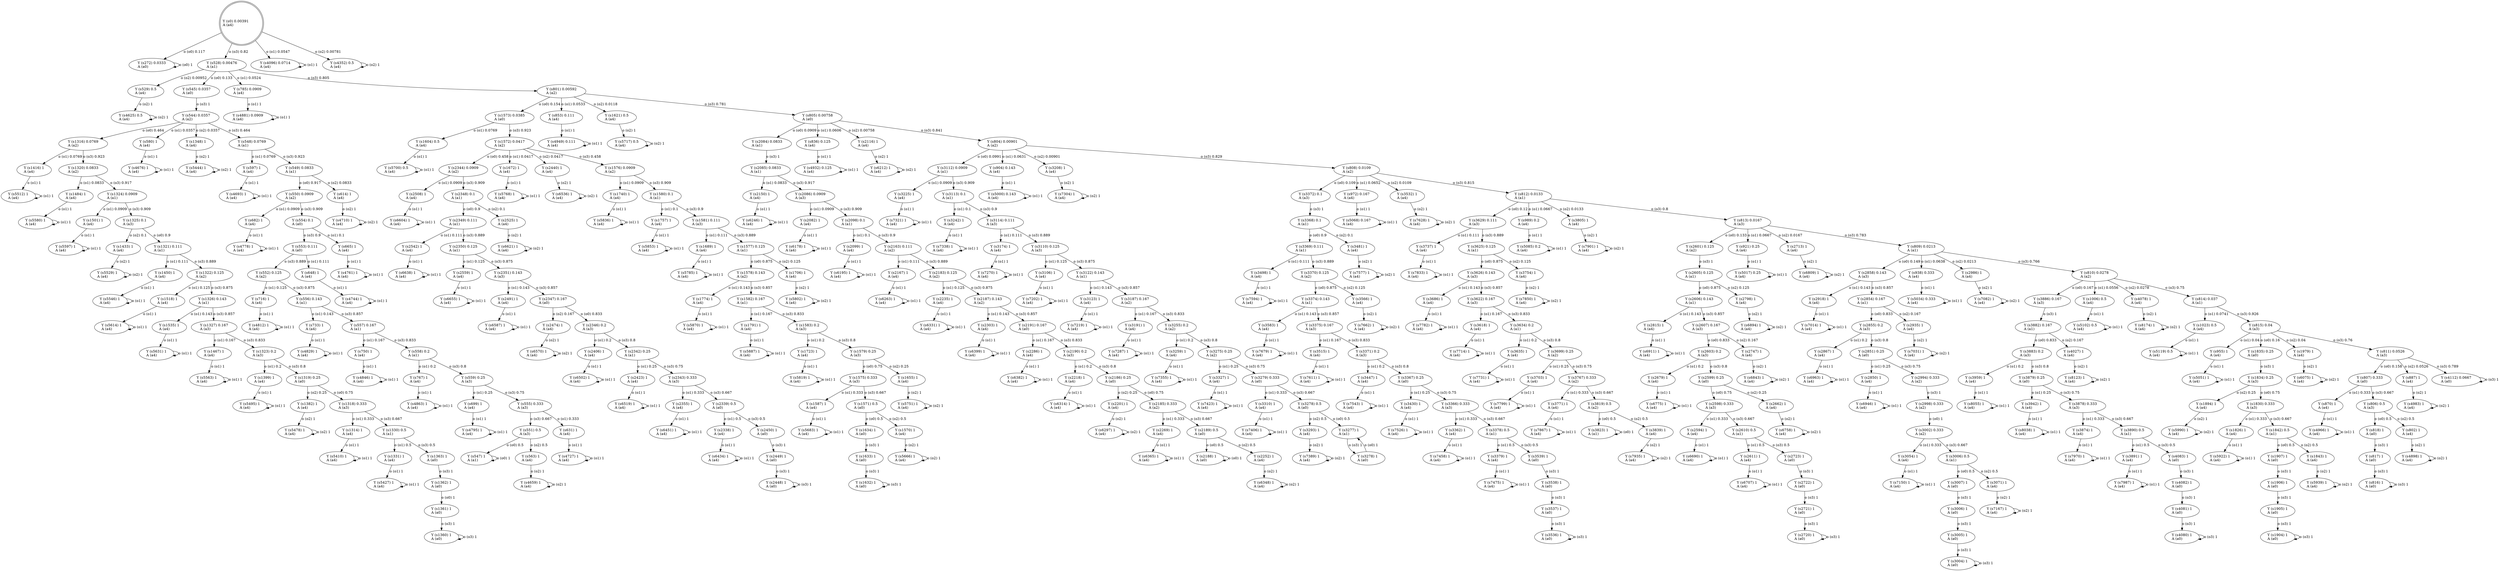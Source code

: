 digraph G
{
root [label="Y (s0) 0.00391\lA (a4)\l" shape=doublecircle labeljust="l"];
x0row174 [label="Y (s553) 0.111\lA (a0)\l"];
x0row175 [label="Y (s699) 1\lA (a4)\l"];
x0row177 [label="Y (s750) 1\lA (a4)\l"];
x0row184 [label="Y (s4761) 1\lA (a4)\l"];
x0row185 [label="Y (s552) 0.125\lA (a2)\l"];
x0row187 [label="Y (s733) 1\lA (a4)\l"];
x0row193 [label="Y (s4744) 1\lA (a4)\l"];
x0row195 [label="Y (s716) 1\lA (a4)\l"];
x0row196 [label="Y (s556) 0.143\lA (a1)\l"];
x0row200 [label="Y (s4812) 1\lA (a4)\l"];
x0row201 [label="Y (s557) 0.167\lA (a1)\l"];
x0row206 [label="Y (s4829) 1\lA (a4)\l"];
x0row208 [label="Y (s558) 0.2\lA (a1)\l"];
x0row213 [label="Y (s4846) 1\lA (a4)\l"];
x0row215 [label="Y (s767) 1\lA (a4)\l"];
x0row216 [label="Y (s559) 0.25\lA (a3)\l"];
x0row220 [label="Y (s4863) 1\lA (a4)\l"];
x0row222 [label="Y (s555) 0.333\lA (a3)\l"];
x0row226 [label="Y (s4795) 1\lA (a4)\l"];
x0row229 [label="Y (s551) 0.5\lA (a3)\l"];
x0row233 [label="Y (s4727) 1\lA (a4)\l"];
x0row236 [label="Y (s547) 1\lA (a1)\l"];
x0row237 [label="Y (s563) 1\lA (a4)\l"];
x0row241 [label="Y (s4659) 1\lA (a4)\l"];
x0row246 [label="Y (s4710) 1\lA (a4)\l"];
x0row252 [label="Y (s4881) 0.0909\lA (a4)\l"];
x0row256 [label="Y (s4625) 0.5\lA (a4)\l"];
x0row262 [label="Y (s1573) 0.0385\lA (a0)\l"];
x0row263 [label="Y (s853) 0.111\lA (a4)\l"];
x0row264 [label="Y (s1621) 0.5\lA (a4)\l"];
x0row265 [label="Y (s805) 0.00758\lA (a0)\l"];
x0row266 [label="Y (s1604) 0.5\lA (a4)\l"];
x0row267 [label="Y (s1572) 0.0417\lA (a2)\l"];
x0row277 [label="Y (s5700) 0.5\lA (a4)\l"];
x0row279 [label="Y (s2344) 0.0909\lA (a2)\l"];
x0row280 [label="Y (s1672) 1\lA (a4)\l"];
x0row281 [label="Y (s2440) 1\lA (a4)\l"];
x0row282 [label="Y (s1576) 0.0909\lA (a2)\l"];
x0row286 [label="Y (s2508) 1\lA (a4)\l"];
x0row287 [label="Y (s2348) 0.1\lA (a1)\l"];
x0row291 [label="Y (s6604) 1\lA (a4)\l"];
x0row292 [label="Y (s2349) 0.111\lA (a1)\l"];
x0row293 [label="Y (s2525) 1\lA (a4)\l"];
x0row296 [label="Y (s2542) 1\lA (a4)\l"];
x0row297 [label="Y (s2350) 0.125\lA (a1)\l"];
x0row302 [label="Y (s6638) 1\lA (a4)\l"];
x0row304 [label="Y (s2559) 1\lA (a4)\l"];
x0row305 [label="Y (s2351) 0.143\lA (a3)\l"];
x0row307 [label="Y (s2474) 1\lA (a4)\l"];
x0row310 [label="Y (s6655) 1\lA (a4)\l"];
x0row312 [label="Y (s2491) 1\lA (a4)\l"];
x0row313 [label="Y (s2347) 0.167\lA (a0)\l"];
x0row317 [label="Y (s6587) 1\lA (a4)\l"];
x0row318 [label="Y (s2346) 0.2\lA (a3)\l"];
x0row320 [label="Y (s2423) 1\lA (a4)\l"];
x0row325 [label="Y (s2406) 1\lA (a4)\l"];
x0row326 [label="Y (s2342) 0.25\lA (a1)\l"];
x0row331 [label="Y (s6502) 1\lA (a4)\l"];
x0row333 [label="Y (s2343) 0.333\lA (a3)\l"];
x0row335 [label="Y (s2338) 1\lA (a4)\l"];
x0row340 [label="Y (s6519) 1\lA (a4)\l"];
x0row343 [label="Y (s2355) 1\lA (a4)\l"];
x0row344 [label="Y (s2339) 0.5\lA (a0)\l"];
x0row347 [label="Y (s6451) 1\lA (a4)\l"];
x0row348 [label="Y (s2450) 1\lA (a0)\l"];
x0row353 [label="Y (s6434) 1\lA (a4)\l"];
x0row354 [label="Y (s2449) 1\lA (a0)\l"];
x0row357 [label="Y (s2448) 1\lA (a0)\l"];
x0row364 [label="Y (s6570) 1\lA (a4)\l"];
x0row368 [label="Y (s6621) 1\lA (a4)\l"];
x0row372 [label="Y (s5768) 1\lA (a4)\l"];
x0row376 [label="Y (s6536) 1\lA (a4)\l"];
x0row377 [label="Y (s1689) 1\lA (a4)\l"];
x0row379 [label="Y (s1740) 1\lA (a4)\l"];
x0row380 [label="Y (s1580) 0.1\lA (a1)\l"];
x0row384 [label="Y (s5836) 1\lA (a4)\l"];
x0row385 [label="Y (s1757) 1\lA (a4)\l"];
x0row386 [label="Y (s1581) 0.111\lA (a3)\l"];
x0row391 [label="Y (s5853) 1\lA (a4)\l"];
x0row393 [label="Y (s1774) 1\lA (a4)\l"];
x0row395 [label="Y (s1577) 0.125\lA (a1)\l"];
x0row400 [label="Y (s5785) 1\lA (a4)\l"];
x0row402 [label="Y (s1578) 0.143\lA (a2)\l"];
x0row403 [label="Y (s1706) 1\lA (a4)\l"];
x0row407 [label="Y (s1723) 1\lA (a4)\l"];
x0row409 [label="Y (s1582) 0.167\lA (a1)\l"];
x0row415 [label="Y (s5870) 1\lA (a4)\l"];
x0row417 [label="Y (s1791) 1\lA (a4)\l"];
x0row418 [label="Y (s1583) 0.2\lA (a3)\l"];
x0row422 [label="Y (s5887) 1\lA (a4)\l"];
x0row424 [label="Y (s1579) 0.25\lA (a3)\l"];
x0row428 [label="Y (s5819) 1\lA (a4)\l"];
x0row431 [label="Y (s1575) 0.333\lA (a3)\l"];
x0row432 [label="Y (s1655) 1\lA (a4)\l"];
x0row435 [label="Y (s1587) 1\lA (a4)\l"];
x0row436 [label="Y (s1571) 0.5\lA (a0)\l"];
x0row439 [label="Y (s5683) 1\lA (a4)\l"];
x0row440 [label="Y (s1634) 1\lA (a0)\l"];
x0row441 [label="Y (s1570) 1\lA (a4)\l"];
x0row443 [label="Y (s1633) 1\lA (a0)\l"];
x0row445 [label="Y (s1632) 1\lA (a0)\l"];
x0row451 [label="Y (s5666) 1\lA (a4)\l"];
x0row455 [label="Y (s5751) 1\lA (a4)\l"];
x0row460 [label="Y (s5802) 1\lA (a4)\l"];
x0row468 [label="Y (s4949) 0.111\lA (a4)\l"];
x0row473 [label="Y (s5717) 0.5\lA (a4)\l"];
x0row474 [label="Y (s2084) 0.0833\lA (a1)\l"];
x0row475 [label="Y (s836) 0.125\lA (a4)\l"];
x0row476 [label="Y (s2116) 1\lA (a4)\l"];
x0row477 [label="Y (s804) 0.00901\lA (a2)\l"];
x0row487 [label="Y (s2085) 0.0833\lA (a1)\l"];
x0row491 [label="Y (s2150) 1\lA (a4)\l"];
x0row492 [label="Y (s2086) 0.0909\lA (a3)\l"];
x0row494 [label="Y (s2201) 1\lA (a4)\l"];
x0row500 [label="Y (s6246) 1\lA (a4)\l"];
x0row502 [label="Y (s2167) 1\lA (a4)\l"];
x0row504 [label="Y (s2218) 1\lA (a4)\l"];
x0row506 [label="Y (s2082) 1\lA (a4)\l"];
x0row507 [label="Y (s2098) 0.1\lA (a1)\l"];
x0row511 [label="Y (s6178) 1\lA (a4)\l"];
x0row513 [label="Y (s2099) 1\lA (a4)\l"];
x0row514 [label="Y (s2163) 0.111\lA (a2)\l"];
x0row518 [label="Y (s6195) 1\lA (a4)\l"];
x0row520 [label="Y (s2183) 0.125\lA (a2)\l"];
x0row524 [label="Y (s6263) 1\lA (a4)\l"];
x0row526 [label="Y (s2235) 1\lA (a4)\l"];
x0row527 [label="Y (s2187) 0.143\lA (a2)\l"];
x0row532 [label="Y (s6331) 1\lA (a4)\l"];
x0row534 [label="Y (s2303) 1\lA (a4)\l"];
x0row535 [label="Y (s2191) 0.167\lA (a0)\l"];
x0row539 [label="Y (s6399) 1\lA (a4)\l"];
x0row540 [label="Y (s2286) 1\lA (a4)\l"];
x0row541 [label="Y (s2190) 0.2\lA (a3)\l"];
x0row546 [label="Y (s6382) 1\lA (a4)\l"];
x0row547 [label="Y (s2269) 1\lA (a4)\l"];
x0row550 [label="Y (s2186) 0.25\lA (a0)\l"];
x0row555 [label="Y (s6314) 1\lA (a4)\l"];
x0row556 [label="Y (s2185) 0.333\lA (a2)\l"];
x0row1 [label="Y (s272) 0.0333\lA (a0)\l"];
x0row4 [label="Y (s528) 0.00476\lA (a1)\l"];
x0row7 [label="Y (s529) 0.5\lA (a4)\l"];
x0row13 [label="Y (s4096) 0.0714\lA (a4)\l"];
x0row14 [label="Y (s4352) 0.5\lA (a4)\l"];
x0row19 [label="Y (s545) 0.0357\lA (a0)\l"];
x0row20 [label="Y (s785) 0.0909\lA (a4)\l"];
x0row21 [label="Y (s801) 0.00592\lA (a2)\l"];
x0row25 [label="Y (s544) 0.0357\lA (a2)\l"];
x0row30 [label="Y (s1316) 0.0769\lA (a2)\l"];
x0row31 [label="Y (s580) 1\lA (a4)\l"];
x0row32 [label="Y (s1348) 1\lA (a4)\l"];
x0row33 [label="Y (s548) 0.0769\lA (a1)\l"];
x0row36 [label="Y (s1416) 1\lA (a4)\l"];
x0row37 [label="Y (s1320) 0.0833\lA (a2)\l"];
x0row42 [label="Y (s5512) 1\lA (a4)\l"];
x0row44 [label="Y (s1433) 1\lA (a4)\l"];
x0row45 [label="Y (s1484) 1\lA (a4)\l"];
x0row46 [label="Y (s1324) 0.0909\lA (a1)\l"];
x0row50 [label="Y (s5580) 1\lA (a4)\l"];
x0row51 [label="Y (s1501) 1\lA (a4)\l"];
x0row52 [label="Y (s1325) 0.1\lA (a3)\l"];
x0row57 [label="Y (s5597) 1\lA (a4)\l"];
x0row59 [label="Y (s1518) 1\lA (a4)\l"];
x0row61 [label="Y (s1321) 0.111\lA (a1)\l"];
x0row63 [label="Y (s1450) 1\lA (a4)\l"];
x0row64 [label="Y (s1322) 0.125\lA (a2)\l"];
x0row71 [label="Y (s5546) 1\lA (a4)\l"];
x0row73 [label="Y (s1467) 1\lA (a4)\l"];
x0row75 [label="Y (s1326) 0.143\lA (a1)\l"];
x0row77 [label="Y (s1382) 1\lA (a4)\l"];
x0row81 [label="Y (s5614) 1\lA (a4)\l"];
x0row83 [label="Y (s1535) 1\lA (a4)\l"];
x0row84 [label="Y (s1327) 0.167\lA (a3)\l"];
x0row88 [label="Y (s5631) 1\lA (a4)\l"];
x0row90 [label="Y (s1323) 0.2\lA (a3)\l"];
x0row94 [label="Y (s5563) 1\lA (a4)\l"];
x0row97 [label="Y (s1399) 1\lA (a4)\l"];
x0row98 [label="Y (s1319) 0.25\lA (a0)\l"];
x0row102 [label="Y (s5495) 1\lA (a4)\l"];
x0row103 [label="Y (s1318) 0.333\lA (a3)\l"];
x0row105 [label="Y (s1331) 1\lA (a4)\l"];
x0row110 [label="Y (s1314) 1\lA (a4)\l"];
x0row111 [label="Y (s1330) 0.5\lA (a1)\l"];
x0row115 [label="Y (s5410) 1\lA (a4)\l"];
x0row117 [label="Y (s1363) 1\lA (a0)\l"];
x0row121 [label="Y (s5427) 1\lA (a4)\l"];
x0row122 [label="Y (s1362) 1\lA (a0)\l"];
x0row124 [label="Y (s1361) 1\lA (a0)\l"];
x0row126 [label="Y (s1360) 1\lA (a0)\l"];
x0row132 [label="Y (s5478) 1\lA (a4)\l"];
x0row137 [label="Y (s5529) 1\lA (a4)\l"];
x0row141 [label="Y (s4676) 1\lA (a4)\l"];
x0row145 [label="Y (s5444) 1\lA (a4)\l"];
x0row146 [label="Y (s597) 1\lA (a4)\l"];
x0row147 [label="Y (s549) 0.0833\lA (a1)\l"];
x0row148 [label="Y (s648) 1\lA (a4)\l"];
x0row155 [label="Y (s4693) 1\lA (a4)\l"];
x0row157 [label="Y (s550) 0.0909\lA (a2)\l"];
x0row158 [label="Y (s614) 1\lA (a4)\l"];
x0row159 [label="Y (s665) 1\lA (a4)\l"];
x0row163 [label="Y (s631) 1\lA (a4)\l"];
x0row165 [label="Y (s682) 1\lA (a4)\l"];
x0row166 [label="Y (s554) 0.1\lA (a0)\l"];
x0row173 [label="Y (s4778) 1\lA (a4)\l"];
x0row562 [label="Y (s2189) 0.5\lA (a0)\l"];
x0row567 [label="Y (s6365) 1\lA (a4)\l"];
x0row568 [label="Y (s2188) 1\lA (a0)\l"];
x0row569 [label="Y (s2252) 1\lA (a4)\l"];
x0row575 [label="Y (s6348) 1\lA (a4)\l"];
x0row580 [label="Y (s6297) 1\lA (a4)\l"];
x0row585 [label="Y (s4932) 0.125\lA (a4)\l"];
x0row589 [label="Y (s6212) 1\lA (a4)\l"];
x0row591 [label="Y (s3112) 0.0909\lA (a1)\l"];
x0row592 [label="Y (s904) 0.143\lA (a4)\l"];
x0row593 [label="Y (s3208) 1\lA (a4)\l"];
x0row594 [label="Y (s808) 0.0109\lA (a2)\l"];
x0row596 [label="Y (s3225) 1\lA (a4)\l"];
x0row597 [label="Y (s3113) 0.1\lA (a1)\l"];
x0row605 [label="Y (s7321) 1\lA (a4)\l"];
x0row607 [label="Y (s3242) 1\lA (a4)\l"];
x0row608 [label="Y (s3114) 0.111\lA (a3)\l"];
x0row610 [label="Y (s3293) 1\lA (a4)\l"];
x0row616 [label="Y (s7338) 1\lA (a4)\l"];
x0row618 [label="Y (s3259) 1\lA (a4)\l"];
x0row620 [label="Y (s3310) 1\lA (a4)\l"];
x0row622 [label="Y (s3174) 1\lA (a4)\l"];
x0row623 [label="Y (s3110) 0.125\lA (a3)\l"];
x0row628 [label="Y (s7270) 1\lA (a4)\l"];
x0row630 [label="Y (s3191) 1\lA (a4)\l"];
x0row633 [label="Y (s3106) 1\lA (a4)\l"];
x0row634 [label="Y (s3122) 0.143\lA (a1)\l"];
x0row638 [label="Y (s7202) 1\lA (a4)\l"];
x0row640 [label="Y (s3123) 1\lA (a4)\l"];
x0row641 [label="Y (s3187) 0.167\lA (a2)\l"];
x0row645 [label="Y (s7219) 1\lA (a4)\l"];
x0row647 [label="Y (s3255) 0.2\lA (a2)\l"];
x0row651 [label="Y (s7287) 1\lA (a4)\l"];
x0row653 [label="Y (s3275) 0.25\lA (a2)\l"];
x0row658 [label="Y (s7355) 1\lA (a4)\l"];
x0row660 [label="Y (s3327) 1\lA (a4)\l"];
x0row661 [label="Y (s3279) 0.333\lA (a0)\l"];
x0row665 [label="Y (s7423) 1\lA (a4)\l"];
x0row666 [label="Y (s3278) 0.5\lA (a0)\l"];
x0row671 [label="Y (s7406) 1\lA (a4)\l"];
x0row672 [label="Y (s3277) 1\lA (a1)\l"];
x0row675 [label="Y (s3278) 1\lA (a0)\l"];
x0row682 [label="Y (s7389) 1\lA (a4)\l"];
x0row688 [label="Y (s5000) 0.143\lA (a4)\l"];
x0row692 [label="Y (s7304) 1\lA (a4)\l"];
x0row697 [label="Y (s3372) 0.1\lA (a3)\l"];
x0row698 [label="Y (s972) 0.167\lA (a4)\l"];
x0row699 [label="Y (s3532) 1\lA (a4)\l"];
x0row700 [label="Y (s812) 0.0133\lA (a1)\l"];
x0row704 [label="Y (s3368) 0.1\lA (a1)\l"];
x0row705 [label="Y (s3369) 0.111\lA (a1)\l"];
x0row706 [label="Y (s3481) 1\lA (a4)\l"];
x0row709 [label="Y (s3498) 1\lA (a4)\l"];
x0row710 [label="Y (s3370) 0.125\lA (a2)\l"];
x0row717 [label="Y (s7594) 1\lA (a4)\l"];
x0row719 [label="Y (s3515) 1\lA (a4)\l"];
x0row721 [label="Y (s3374) 0.143\lA (a1)\l"];
x0row722 [label="Y (s3566) 1\lA (a4)\l"];
x0row723 [label="Y (s3430) 1\lA (a4)\l"];
x0row726 [label="Y (s3583) 1\lA (a4)\l"];
x0row727 [label="Y (s3375) 0.167\lA (a3)\l"];
x0row731 [label="Y (s7679) 1\lA (a4)\l"];
x0row733 [label="Y (s3371) 0.2\lA (a3)\l"];
x0row737 [label="Y (s7611) 1\lA (a4)\l"];
x0row740 [label="Y (s3447) 1\lA (a4)\l"];
x0row741 [label="Y (s3367) 0.25\lA (a0)\l"];
x0row745 [label="Y (s7543) 1\lA (a4)\l"];
x0row746 [label="Y (s3366) 0.333\lA (a3)\l"];
x0row748 [label="Y (s3379) 1\lA (a4)\l"];
x0row754 [label="Y (s7526) 1\lA (a4)\l"];
x0row758 [label="Y (s3362) 1\lA (a4)\l"];
x0row759 [label="Y (s3378) 0.5\lA (a1)\l"];
x0row763 [label="Y (s7458) 1\lA (a4)\l"];
x0row765 [label="Y (s3539) 1\lA (a0)\l"];
x0row769 [label="Y (s7475) 1\lA (a4)\l"];
x0row770 [label="Y (s3538) 1\lA (a0)\l"];
x0row772 [label="Y (s3537) 1\lA (a0)\l"];
x0row774 [label="Y (s3536) 1\lA (a0)\l"];
x0row780 [label="Y (s7662) 1\lA (a4)\l"];
x0row785 [label="Y (s7577) 1\lA (a4)\l"];
x0row789 [label="Y (s5068) 0.167\lA (a4)\l"];
x0row792 [label="Y (s7628) 1\lA (a4)\l"];
x0row793 [label="Y (s3629) 0.111\lA (a3)\l"];
x0row794 [label="Y (s989) 0.2\lA (a4)\l"];
x0row795 [label="Y (s3805) 1\lA (a4)\l"];
x0row796 [label="Y (s813) 0.0167\lA (a3)\l"];
x0row801 [label="Y (s3737) 1\lA (a4)\l"];
x0row802 [label="Y (s3625) 0.125\lA (a1)\l"];
x0row807 [label="Y (s7833) 1\lA (a4)\l"];
x0row809 [label="Y (s3626) 0.143\lA (a3)\l"];
x0row810 [label="Y (s3754) 1\lA (a4)\l"];
x0row814 [label="Y (s3771) 1\lA (a4)\l"];
x0row817 [label="Y (s3686) 1\lA (a4)\l"];
x0row818 [label="Y (s3622) 0.167\lA (a3)\l"];
x0row823 [label="Y (s7782) 1\lA (a4)\l"];
x0row825 [label="Y (s3703) 1\lA (a4)\l"];
x0row828 [label="Y (s3618) 1\lA (a4)\l"];
x0row829 [label="Y (s3634) 0.2\lA (a1)\l"];
x0row833 [label="Y (s7714) 1\lA (a4)\l"];
x0row835 [label="Y (s3635) 1\lA (a4)\l"];
x0row836 [label="Y (s3699) 0.25\lA (a2)\l"];
x0row840 [label="Y (s7731) 1\lA (a4)\l"];
x0row842 [label="Y (s3767) 0.333\lA (a2)\l"];
x0row846 [label="Y (s7799) 1\lA (a4)\l"];
x0row848 [label="Y (s3819) 0.5\lA (a2)\l"];
x0row853 [label="Y (s7867) 1\lA (a4)\l"];
x0row855 [label="Y (s3823) 1\lA (a1)\l"];
x0row856 [label="Y (s3839) 1\lA (a4)\l"];
x0row861 [label="Y (s7935) 1\lA (a4)\l"];
x0row866 [label="Y (s7850) 1\lA (a4)\l"];
x0row872 [label="Y (s5085) 0.2\lA (a4)\l"];
x0row876 [label="Y (s7901) 1\lA (a4)\l"];
x0row882 [label="Y (s2601) 0.125\lA (a2)\l"];
x0row883 [label="Y (s921) 0.25\lA (a4)\l"];
x0row884 [label="Y (s2713) 1\lA (a4)\l"];
x0row885 [label="Y (s809) 0.0213\lA (a1)\l"];
x0row889 [label="Y (s2605) 0.125\lA (a1)\l"];
x0row892 [label="Y (s2606) 0.143\lA (a1)\l"];
x0row893 [label="Y (s2798) 1\lA (a4)\l"];
x0row895 [label="Y (s2815) 1\lA (a4)\l"];
x0row896 [label="Y (s2607) 0.167\lA (a3)\l"];
x0row900 [label="Y (s6911) 1\lA (a4)\l"];
x0row902 [label="Y (s2603) 0.2\lA (a3)\l"];
x0row903 [label="Y (s2747) 1\lA (a4)\l"];
x0row906 [label="Y (s2679) 1\lA (a4)\l"];
x0row907 [label="Y (s2599) 0.25\lA (a0)\l"];
x0row911 [label="Y (s6775) 1\lA (a4)\l"];
x0row912 [label="Y (s2598) 0.333\lA (a3)\l"];
x0row913 [label="Y (s2662) 1\lA (a4)\l"];
x0row915 [label="Y (s2611) 1\lA (a4)\l"];
x0row920 [label="Y (s2594) 1\lA (a4)\l"];
x0row921 [label="Y (s2610) 0.5\lA (a1)\l"];
x0row925 [label="Y (s6690) 1\lA (a4)\l"];
x0row927 [label="Y (s2723) 1\lA (a0)\l"];
x0row931 [label="Y (s6707) 1\lA (a4)\l"];
x0row932 [label="Y (s2722) 1\lA (a0)\l"];
x0row934 [label="Y (s2721) 1\lA (a0)\l"];
x0row936 [label="Y (s2720) 1\lA (a0)\l"];
x0row943 [label="Y (s6758) 1\lA (a4)\l"];
x0row947 [label="Y (s6843) 1\lA (a4)\l"];
x0row951 [label="Y (s6894) 1\lA (a4)\l"];
x0row957 [label="Y (s5017) 0.25\lA (a4)\l"];
x0row962 [label="Y (s6809) 1\lA (a4)\l"];
x0row964 [label="Y (s2858) 0.143\lA (a3)\l"];
x0row965 [label="Y (s938) 0.333\lA (a4)\l"];
x0row966 [label="Y (s2986) 1\lA (a4)\l"];
x0row967 [label="Y (s810) 0.0278\lA (a2)\l"];
x0row973 [label="Y (s3054) 1\lA (a4)\l"];
x0row975 [label="Y (s2918) 1\lA (a4)\l"];
x0row976 [label="Y (s2854) 0.167\lA (a1)\l"];
x0row981 [label="Y (s7014) 1\lA (a4)\l"];
x0row983 [label="Y (s2855) 0.2\lA (a3)\l"];
x0row984 [label="Y (s2935) 1\lA (a4)\l"];
x0row986 [label="Y (s2850) 1\lA (a4)\l"];
x0row990 [label="Y (s2867) 1\lA (a4)\l"];
x0row991 [label="Y (s2851) 0.25\lA (a0)\l"];
x0row994 [label="Y (s6963) 1\lA (a4)\l"];
x0row995 [label="Y (s2994) 0.333\lA (a2)\l"];
x0row1000 [label="Y (s6946) 1\lA (a4)\l"];
x0row1003 [label="Y (s2998) 0.333\lA (a2)\l"];
x0row1006 [label="Y (s3002) 0.333\lA (a2)\l"];
x0row1009 [label="Y (s3006) 0.5\lA (a1)\l"];
x0row1013 [label="Y (s7150) 1\lA (a4)\l"];
x0row1015 [label="Y (s3007) 1\lA (a0)\l"];
x0row1016 [label="Y (s3071) 1\lA (a4)\l"];
x0row1018 [label="Y (s3006) 1\lA (a0)\l"];
x0row1019 [label="Y (s3005) 1\lA (a0)\l"];
x0row1021 [label="Y (s3004) 1\lA (a0)\l"];
x0row1026 [label="Y (s7167) 1\lA (a4)\l"];
x0row1030 [label="Y (s7031) 1\lA (a4)\l"];
x0row1038 [label="Y (s5034) 0.333\lA (a4)\l"];
x0row1043 [label="Y (s7082) 1\lA (a4)\l"];
x0row1046 [label="Y (s955) 1\lA (a4)\l"];
x0row1049 [label="Y (s3886) 0.167\lA (a3)\l"];
x0row1050 [label="Y (s1006) 0.5\lA (a4)\l"];
x0row1051 [label="Y (s4078) 1\lA (a4)\l"];
x0row1052 [label="Y (s814) 0.037\lA (a1)\l"];
x0row1055 [label="Y (s1894) 1\lA (a4)\l"];
x0row1060 [label="Y (s3882) 0.167\lA (a1)\l"];
x0row1062 [label="Y (s3883) 0.2\lA (a3)\l"];
x0row1063 [label="Y (s4027) 1\lA (a4)\l"];
x0row1064 [label="Y (s3942) 1\lA (a4)\l"];
x0row1068 [label="Y (s3959) 1\lA (a4)\l"];
x0row1069 [label="Y (s3879) 0.25\lA (a0)\l"];
x0row1073 [label="Y (s8055) 1\lA (a4)\l"];
x0row1074 [label="Y (s3878) 0.333\lA (a3)\l"];
x0row1076 [label="Y (s3891) 1\lA (a4)\l"];
x0row1082 [label="Y (s8038) 1\lA (a4)\l"];
x0row1086 [label="Y (s3874) 1\lA (a4)\l"];
x0row1087 [label="Y (s3890) 0.5\lA (a1)\l"];
x0row1091 [label="Y (s7970) 1\lA (a4)\l"];
x0row1093 [label="Y (s4083) 1\lA (a0)\l"];
x0row1097 [label="Y (s7987) 1\lA (a4)\l"];
x0row1098 [label="Y (s4082) 1\lA (a0)\l"];
x0row1100 [label="Y (s4081) 1\lA (a0)\l"];
x0row1102 [label="Y (s4080) 1\lA (a0)\l"];
x0row1108 [label="Y (s8123) 1\lA (a4)\l"];
x0row1112 [label="Y (s5102) 0.5\lA (a4)\l"];
x0row1116 [label="Y (s8174) 1\lA (a4)\l"];
x0row1118 [label="Y (s1023) 0.5\lA (a4)\l"];
x0row1119 [label="Y (s815) 0.04\lA (a3)\l"];
x0row1124 [label="Y (s5119) 0.5\lA (a4)\l"];
x0row1126 [label="Y (s1835) 0.25\lA (a0)\l"];
x0row1127 [label="Y (s1979) 1\lA (a4)\l"];
x0row1128 [label="Y (s811) 0.0526\lA (a3)\l"];
x0row1129 [label="Y (s1834) 0.25\lA (a3)\l"];
x0row1135 [label="Y (s1830) 0.333\lA (a3)\l"];
x0row1139 [label="Y (s1826) 1\lA (a4)\l"];
x0row1140 [label="Y (s1842) 0.5\lA (a1)\l"];
x0row1144 [label="Y (s5922) 1\lA (a4)\l"];
x0row1146 [label="Y (s1907) 1\lA (a0)\l"];
x0row1147 [label="Y (s1843) 1\lA (a4)\l"];
x0row1149 [label="Y (s1906) 1\lA (a0)\l"];
x0row1150 [label="Y (s1905) 1\lA (a0)\l"];
x0row1152 [label="Y (s1904) 1\lA (a0)\l"];
x0row1157 [label="Y (s5939) 1\lA (a4)\l"];
x0row1162 [label="Y (s5990) 1\lA (a4)\l"];
x0row1166 [label="Y (s5051) 1\lA (a4)\l"];
x0row1170 [label="Y (s6075) 1\lA (a4)\l"];
x0row1173 [label="Y (s807) 0.333\lA (a0)\l"];
x0row1174 [label="Y (s887) 1\lA (a4)\l"];
x0row1175 [label="Y (s4112) 0.0667\lA (a0)\l"];
x0row1176 [label="Y (s870) 1\lA (a4)\l"];
x0row1177 [label="Y (s806) 0.5\lA (a3)\l"];
x0row1185 [label="Y (s4966) 1\lA (a4)\l"];
x0row1189 [label="Y (s818) 1\lA (a0)\l"];
x0row1190 [label="Y (s802) 1\lA (a4)\l"];
x0row1191 [label="Y (s817) 1\lA (a0)\l"];
x0row1193 [label="Y (s816) 1\lA (a0)\l"];
x0row1199 [label="Y (s4898) 1\lA (a4)\l"];
x0row1203 [label="Y (s4983) 1\lA (a4)\l"];
root -> x0row1 [label="o (o0) 0.117\l"];
root -> x0row13 [label="o (o1) 0.0547\l"];
root -> x0row14 [label="o (o2) 0.00781\l"];
root -> x0row4 [label="o (o3) 0.82\l"];
x0row1 -> x0row1 [label="o (o0) 1\l"];
x0row13 -> x0row13 [label="o (o1) 1\l"];
x0row14 -> x0row14 [label="o (o2) 1\l"];
x0row4 -> x0row19 [label="o (o0) 0.133\l"];
x0row4 -> x0row20 [label="o (o1) 0.0524\l"];
x0row4 -> x0row7 [label="o (o2) 0.00952\l"];
x0row4 -> x0row21 [label="o (o3) 0.805\l"];
x0row19 -> x0row25 [label="o (o3) 1\l"];
x0row25 -> x0row30 [label="o (o0) 0.464\l"];
x0row25 -> x0row31 [label="o (o1) 0.0357\l"];
x0row25 -> x0row32 [label="o (o2) 0.0357\l"];
x0row25 -> x0row33 [label="o (o3) 0.464\l"];
x0row30 -> x0row36 [label="o (o1) 0.0769\l"];
x0row30 -> x0row37 [label="o (o3) 0.923\l"];
x0row36 -> x0row42 [label="o (o1) 1\l"];
x0row42 -> x0row42 [label="o (o1) 1\l"];
x0row37 -> x0row45 [label="o (o1) 0.0833\l"];
x0row37 -> x0row46 [label="o (o3) 0.917\l"];
x0row45 -> x0row50 [label="o (o1) 1\l"];
x0row50 -> x0row50 [label="o (o1) 1\l"];
x0row46 -> x0row51 [label="o (o1) 0.0909\l"];
x0row46 -> x0row52 [label="o (o3) 0.909\l"];
x0row51 -> x0row57 [label="o (o1) 1\l"];
x0row57 -> x0row57 [label="o (o1) 1\l"];
x0row52 -> x0row61 [label="o (o0) 0.9\l"];
x0row52 -> x0row44 [label="o (o2) 0.1\l"];
x0row61 -> x0row63 [label="o (o1) 0.111\l"];
x0row61 -> x0row64 [label="o (o3) 0.889\l"];
x0row63 -> x0row71 [label="o (o1) 1\l"];
x0row71 -> x0row71 [label="o (o1) 1\l"];
x0row64 -> x0row59 [label="o (o1) 0.125\l"];
x0row64 -> x0row75 [label="o (o3) 0.875\l"];
x0row59 -> x0row81 [label="o (o1) 1\l"];
x0row81 -> x0row81 [label="o (o1) 1\l"];
x0row75 -> x0row83 [label="o (o1) 0.143\l"];
x0row75 -> x0row84 [label="o (o3) 0.857\l"];
x0row83 -> x0row88 [label="o (o1) 1\l"];
x0row88 -> x0row88 [label="o (o1) 1\l"];
x0row84 -> x0row73 [label="o (o1) 0.167\l"];
x0row84 -> x0row90 [label="o (o3) 0.833\l"];
x0row73 -> x0row94 [label="o (o1) 1\l"];
x0row94 -> x0row94 [label="o (o1) 1\l"];
x0row90 -> x0row97 [label="o (o1) 0.2\l"];
x0row90 -> x0row98 [label="o (o3) 0.8\l"];
x0row97 -> x0row102 [label="o (o1) 1\l"];
x0row102 -> x0row102 [label="o (o1) 1\l"];
x0row98 -> x0row103 [label="o (o0) 0.75\l"];
x0row98 -> x0row77 [label="o (o2) 0.25\l"];
x0row103 -> x0row110 [label="o (o1) 0.333\l"];
x0row103 -> x0row111 [label="o (o3) 0.667\l"];
x0row110 -> x0row115 [label="o (o1) 1\l"];
x0row115 -> x0row115 [label="o (o1) 1\l"];
x0row111 -> x0row105 [label="o (o1) 0.5\l"];
x0row111 -> x0row117 [label="o (o3) 0.5\l"];
x0row105 -> x0row121 [label="o (o1) 1\l"];
x0row121 -> x0row121 [label="o (o1) 1\l"];
x0row117 -> x0row122 [label="o (o3) 1\l"];
x0row122 -> x0row124 [label="o (o0) 1\l"];
x0row124 -> x0row126 [label="o (o3) 1\l"];
x0row126 -> x0row126 [label="o (o3) 1\l"];
x0row77 -> x0row132 [label="o (o2) 1\l"];
x0row132 -> x0row132 [label="o (o2) 1\l"];
x0row44 -> x0row137 [label="o (o2) 1\l"];
x0row137 -> x0row137 [label="o (o2) 1\l"];
x0row31 -> x0row141 [label="o (o1) 1\l"];
x0row141 -> x0row141 [label="o (o1) 1\l"];
x0row32 -> x0row145 [label="o (o2) 1\l"];
x0row145 -> x0row145 [label="o (o2) 1\l"];
x0row33 -> x0row146 [label="o (o1) 0.0769\l"];
x0row33 -> x0row147 [label="o (o3) 0.923\l"];
x0row146 -> x0row155 [label="o (o1) 1\l"];
x0row155 -> x0row155 [label="o (o1) 1\l"];
x0row147 -> x0row157 [label="o (o0) 0.917\l"];
x0row147 -> x0row158 [label="o (o2) 0.0833\l"];
x0row157 -> x0row165 [label="o (o1) 0.0909\l"];
x0row157 -> x0row166 [label="o (o3) 0.909\l"];
x0row165 -> x0row173 [label="o (o1) 1\l"];
x0row173 -> x0row173 [label="o (o1) 1\l"];
x0row166 -> x0row159 [label="o (o1) 0.1\l"];
x0row166 -> x0row174 [label="o (o3) 0.9\l"];
x0row159 -> x0row184 [label="o (o1) 1\l"];
x0row184 -> x0row184 [label="o (o1) 1\l"];
x0row174 -> x0row148 [label="o (o1) 0.111\l"];
x0row174 -> x0row185 [label="o (o3) 0.889\l"];
x0row148 -> x0row193 [label="o (o1) 1\l"];
x0row193 -> x0row193 [label="o (o1) 1\l"];
x0row185 -> x0row195 [label="o (o1) 0.125\l"];
x0row185 -> x0row196 [label="o (o3) 0.875\l"];
x0row195 -> x0row200 [label="o (o1) 1\l"];
x0row200 -> x0row200 [label="o (o1) 1\l"];
x0row196 -> x0row187 [label="o (o1) 0.143\l"];
x0row196 -> x0row201 [label="o (o3) 0.857\l"];
x0row187 -> x0row206 [label="o (o1) 1\l"];
x0row206 -> x0row206 [label="o (o1) 1\l"];
x0row201 -> x0row177 [label="o (o1) 0.167\l"];
x0row201 -> x0row208 [label="o (o3) 0.833\l"];
x0row177 -> x0row213 [label="o (o1) 1\l"];
x0row213 -> x0row213 [label="o (o1) 1\l"];
x0row208 -> x0row215 [label="o (o1) 0.2\l"];
x0row208 -> x0row216 [label="o (o3) 0.8\l"];
x0row215 -> x0row220 [label="o (o1) 1\l"];
x0row220 -> x0row220 [label="o (o1) 1\l"];
x0row216 -> x0row175 [label="o (o1) 0.25\l"];
x0row216 -> x0row222 [label="o (o3) 0.75\l"];
x0row175 -> x0row226 [label="o (o1) 1\l"];
x0row226 -> x0row226 [label="o (o1) 1\l"];
x0row222 -> x0row163 [label="o (o1) 0.333\l"];
x0row222 -> x0row229 [label="o (o3) 0.667\l"];
x0row163 -> x0row233 [label="o (o1) 1\l"];
x0row233 -> x0row233 [label="o (o1) 1\l"];
x0row229 -> x0row236 [label="o (o0) 0.5\l"];
x0row229 -> x0row237 [label="o (o2) 0.5\l"];
x0row236 -> x0row236 [label="o (o0) 1\l"];
x0row237 -> x0row241 [label="o (o2) 1\l"];
x0row241 -> x0row241 [label="o (o2) 1\l"];
x0row158 -> x0row246 [label="o (o2) 1\l"];
x0row246 -> x0row246 [label="o (o2) 1\l"];
x0row20 -> x0row252 [label="o (o1) 1\l"];
x0row252 -> x0row252 [label="o (o1) 1\l"];
x0row7 -> x0row256 [label="o (o2) 1\l"];
x0row256 -> x0row256 [label="o (o2) 1\l"];
x0row21 -> x0row262 [label="o (o0) 0.154\l"];
x0row21 -> x0row263 [label="o (o1) 0.0533\l"];
x0row21 -> x0row264 [label="o (o2) 0.0118\l"];
x0row21 -> x0row265 [label="o (o3) 0.781\l"];
x0row262 -> x0row266 [label="o (o1) 0.0769\l"];
x0row262 -> x0row267 [label="o (o3) 0.923\l"];
x0row266 -> x0row277 [label="o (o1) 1\l"];
x0row277 -> x0row277 [label="o (o1) 1\l"];
x0row267 -> x0row279 [label="o (o0) 0.458\l"];
x0row267 -> x0row280 [label="o (o1) 0.0417\l"];
x0row267 -> x0row281 [label="o (o2) 0.0417\l"];
x0row267 -> x0row282 [label="o (o3) 0.458\l"];
x0row279 -> x0row286 [label="o (o1) 0.0909\l"];
x0row279 -> x0row287 [label="o (o3) 0.909\l"];
x0row286 -> x0row291 [label="o (o1) 1\l"];
x0row291 -> x0row291 [label="o (o1) 1\l"];
x0row287 -> x0row292 [label="o (o0) 0.9\l"];
x0row287 -> x0row293 [label="o (o2) 0.1\l"];
x0row292 -> x0row296 [label="o (o1) 0.111\l"];
x0row292 -> x0row297 [label="o (o3) 0.889\l"];
x0row296 -> x0row302 [label="o (o1) 1\l"];
x0row302 -> x0row302 [label="o (o1) 1\l"];
x0row297 -> x0row304 [label="o (o1) 0.125\l"];
x0row297 -> x0row305 [label="o (o3) 0.875\l"];
x0row304 -> x0row310 [label="o (o1) 1\l"];
x0row310 -> x0row310 [label="o (o1) 1\l"];
x0row305 -> x0row312 [label="o (o1) 0.143\l"];
x0row305 -> x0row313 [label="o (o3) 0.857\l"];
x0row312 -> x0row317 [label="o (o1) 1\l"];
x0row317 -> x0row317 [label="o (o1) 1\l"];
x0row313 -> x0row318 [label="o (o0) 0.833\l"];
x0row313 -> x0row307 [label="o (o2) 0.167\l"];
x0row318 -> x0row325 [label="o (o1) 0.2\l"];
x0row318 -> x0row326 [label="o (o3) 0.8\l"];
x0row325 -> x0row331 [label="o (o1) 1\l"];
x0row331 -> x0row331 [label="o (o1) 1\l"];
x0row326 -> x0row320 [label="o (o1) 0.25\l"];
x0row326 -> x0row333 [label="o (o3) 0.75\l"];
x0row320 -> x0row340 [label="o (o1) 1\l"];
x0row340 -> x0row340 [label="o (o1) 1\l"];
x0row333 -> x0row343 [label="o (o1) 0.333\l"];
x0row333 -> x0row344 [label="o (o3) 0.667\l"];
x0row343 -> x0row347 [label="o (o1) 1\l"];
x0row347 -> x0row347 [label="o (o1) 1\l"];
x0row344 -> x0row335 [label="o (o1) 0.5\l"];
x0row344 -> x0row348 [label="o (o3) 0.5\l"];
x0row335 -> x0row353 [label="o (o1) 1\l"];
x0row353 -> x0row353 [label="o (o1) 1\l"];
x0row348 -> x0row354 [label="o (o3) 1\l"];
x0row354 -> x0row357 [label="o (o3) 1\l"];
x0row357 -> x0row357 [label="o (o3) 1\l"];
x0row307 -> x0row364 [label="o (o2) 1\l"];
x0row364 -> x0row364 [label="o (o2) 1\l"];
x0row293 -> x0row368 [label="o (o2) 1\l"];
x0row368 -> x0row368 [label="o (o2) 1\l"];
x0row280 -> x0row372 [label="o (o1) 1\l"];
x0row372 -> x0row372 [label="o (o1) 1\l"];
x0row281 -> x0row376 [label="o (o2) 1\l"];
x0row376 -> x0row376 [label="o (o2) 1\l"];
x0row282 -> x0row379 [label="o (o1) 0.0909\l"];
x0row282 -> x0row380 [label="o (o3) 0.909\l"];
x0row379 -> x0row384 [label="o (o1) 1\l"];
x0row384 -> x0row384 [label="o (o1) 1\l"];
x0row380 -> x0row385 [label="o (o1) 0.1\l"];
x0row380 -> x0row386 [label="o (o3) 0.9\l"];
x0row385 -> x0row391 [label="o (o1) 1\l"];
x0row391 -> x0row391 [label="o (o1) 1\l"];
x0row386 -> x0row377 [label="o (o1) 0.111\l"];
x0row386 -> x0row395 [label="o (o3) 0.889\l"];
x0row377 -> x0row400 [label="o (o1) 1\l"];
x0row400 -> x0row400 [label="o (o1) 1\l"];
x0row395 -> x0row402 [label="o (o0) 0.875\l"];
x0row395 -> x0row403 [label="o (o2) 0.125\l"];
x0row402 -> x0row393 [label="o (o1) 0.143\l"];
x0row402 -> x0row409 [label="o (o3) 0.857\l"];
x0row393 -> x0row415 [label="o (o1) 1\l"];
x0row415 -> x0row415 [label="o (o1) 1\l"];
x0row409 -> x0row417 [label="o (o1) 0.167\l"];
x0row409 -> x0row418 [label="o (o3) 0.833\l"];
x0row417 -> x0row422 [label="o (o1) 1\l"];
x0row422 -> x0row422 [label="o (o1) 1\l"];
x0row418 -> x0row407 [label="o (o1) 0.2\l"];
x0row418 -> x0row424 [label="o (o3) 0.8\l"];
x0row407 -> x0row428 [label="o (o1) 1\l"];
x0row428 -> x0row428 [label="o (o1) 1\l"];
x0row424 -> x0row431 [label="o (o0) 0.75\l"];
x0row424 -> x0row432 [label="o (o2) 0.25\l"];
x0row431 -> x0row435 [label="o (o1) 0.333\l"];
x0row431 -> x0row436 [label="o (o3) 0.667\l"];
x0row435 -> x0row439 [label="o (o1) 1\l"];
x0row439 -> x0row439 [label="o (o1) 1\l"];
x0row436 -> x0row440 [label="o (o0) 0.5\l"];
x0row436 -> x0row441 [label="o (o2) 0.5\l"];
x0row440 -> x0row443 [label="o (o3) 1\l"];
x0row443 -> x0row445 [label="o (o3) 1\l"];
x0row445 -> x0row445 [label="o (o3) 1\l"];
x0row441 -> x0row451 [label="o (o2) 1\l"];
x0row451 -> x0row451 [label="o (o2) 1\l"];
x0row432 -> x0row455 [label="o (o2) 1\l"];
x0row455 -> x0row455 [label="o (o2) 1\l"];
x0row403 -> x0row460 [label="o (o2) 1\l"];
x0row460 -> x0row460 [label="o (o2) 1\l"];
x0row263 -> x0row468 [label="o (o1) 1\l"];
x0row468 -> x0row468 [label="o (o1) 1\l"];
x0row264 -> x0row473 [label="o (o2) 1\l"];
x0row473 -> x0row473 [label="o (o2) 1\l"];
x0row265 -> x0row474 [label="o (o0) 0.0909\l"];
x0row265 -> x0row475 [label="o (o1) 0.0606\l"];
x0row265 -> x0row476 [label="o (o2) 0.00758\l"];
x0row265 -> x0row477 [label="o (o3) 0.841\l"];
x0row474 -> x0row487 [label="o (o3) 1\l"];
x0row487 -> x0row491 [label="o (o1) 0.0833\l"];
x0row487 -> x0row492 [label="o (o3) 0.917\l"];
x0row491 -> x0row500 [label="o (o1) 1\l"];
x0row500 -> x0row500 [label="o (o1) 1\l"];
x0row492 -> x0row506 [label="o (o1) 0.0909\l"];
x0row492 -> x0row507 [label="o (o3) 0.909\l"];
x0row506 -> x0row511 [label="o (o1) 1\l"];
x0row511 -> x0row511 [label="o (o1) 1\l"];
x0row507 -> x0row513 [label="o (o1) 0.1\l"];
x0row507 -> x0row514 [label="o (o3) 0.9\l"];
x0row513 -> x0row518 [label="o (o1) 1\l"];
x0row518 -> x0row518 [label="o (o1) 1\l"];
x0row514 -> x0row502 [label="o (o1) 0.111\l"];
x0row514 -> x0row520 [label="o (o3) 0.889\l"];
x0row502 -> x0row524 [label="o (o1) 1\l"];
x0row524 -> x0row524 [label="o (o1) 1\l"];
x0row520 -> x0row526 [label="o (o1) 0.125\l"];
x0row520 -> x0row527 [label="o (o3) 0.875\l"];
x0row526 -> x0row532 [label="o (o1) 1\l"];
x0row532 -> x0row532 [label="o (o1) 1\l"];
x0row527 -> x0row534 [label="o (o1) 0.143\l"];
x0row527 -> x0row535 [label="o (o3) 0.857\l"];
x0row534 -> x0row539 [label="o (o1) 1\l"];
x0row539 -> x0row539 [label="o (o1) 1\l"];
x0row535 -> x0row540 [label="o (o1) 0.167\l"];
x0row535 -> x0row541 [label="o (o3) 0.833\l"];
x0row540 -> x0row546 [label="o (o1) 1\l"];
x0row546 -> x0row546 [label="o (o1) 1\l"];
x0row541 -> x0row504 [label="o (o1) 0.2\l"];
x0row541 -> x0row550 [label="o (o3) 0.8\l"];
x0row504 -> x0row555 [label="o (o1) 1\l"];
x0row555 -> x0row555 [label="o (o1) 1\l"];
x0row550 -> x0row556 [label="o (o0) 0.75\l"];
x0row550 -> x0row494 [label="o (o2) 0.25\l"];
x0row556 -> x0row547 [label="o (o1) 0.333\l"];
x0row556 -> x0row562 [label="o (o3) 0.667\l"];
x0row547 -> x0row567 [label="o (o1) 1\l"];
x0row567 -> x0row567 [label="o (o1) 1\l"];
x0row562 -> x0row568 [label="o (o0) 0.5\l"];
x0row562 -> x0row569 [label="o (o2) 0.5\l"];
x0row568 -> x0row568 [label="o (o0) 1\l"];
x0row569 -> x0row575 [label="o (o2) 1\l"];
x0row575 -> x0row575 [label="o (o2) 1\l"];
x0row494 -> x0row580 [label="o (o2) 1\l"];
x0row580 -> x0row580 [label="o (o2) 1\l"];
x0row475 -> x0row585 [label="o (o1) 1\l"];
x0row585 -> x0row585 [label="o (o1) 1\l"];
x0row476 -> x0row589 [label="o (o2) 1\l"];
x0row589 -> x0row589 [label="o (o2) 1\l"];
x0row477 -> x0row591 [label="o (o0) 0.0991\l"];
x0row477 -> x0row592 [label="o (o1) 0.0631\l"];
x0row477 -> x0row593 [label="o (o2) 0.00901\l"];
x0row477 -> x0row594 [label="o (o3) 0.829\l"];
x0row591 -> x0row596 [label="o (o1) 0.0909\l"];
x0row591 -> x0row597 [label="o (o3) 0.909\l"];
x0row596 -> x0row605 [label="o (o1) 1\l"];
x0row605 -> x0row605 [label="o (o1) 1\l"];
x0row597 -> x0row607 [label="o (o1) 0.1\l"];
x0row597 -> x0row608 [label="o (o3) 0.9\l"];
x0row607 -> x0row616 [label="o (o1) 1\l"];
x0row616 -> x0row616 [label="o (o1) 1\l"];
x0row608 -> x0row622 [label="o (o1) 0.111\l"];
x0row608 -> x0row623 [label="o (o3) 0.889\l"];
x0row622 -> x0row628 [label="o (o1) 1\l"];
x0row628 -> x0row628 [label="o (o1) 1\l"];
x0row623 -> x0row633 [label="o (o1) 0.125\l"];
x0row623 -> x0row634 [label="o (o3) 0.875\l"];
x0row633 -> x0row638 [label="o (o1) 1\l"];
x0row638 -> x0row638 [label="o (o1) 1\l"];
x0row634 -> x0row640 [label="o (o1) 0.143\l"];
x0row634 -> x0row641 [label="o (o3) 0.857\l"];
x0row640 -> x0row645 [label="o (o1) 1\l"];
x0row645 -> x0row645 [label="o (o1) 1\l"];
x0row641 -> x0row630 [label="o (o1) 0.167\l"];
x0row641 -> x0row647 [label="o (o3) 0.833\l"];
x0row630 -> x0row651 [label="o (o1) 1\l"];
x0row651 -> x0row651 [label="o (o1) 1\l"];
x0row647 -> x0row618 [label="o (o1) 0.2\l"];
x0row647 -> x0row653 [label="o (o3) 0.8\l"];
x0row618 -> x0row658 [label="o (o1) 1\l"];
x0row658 -> x0row658 [label="o (o1) 1\l"];
x0row653 -> x0row660 [label="o (o1) 0.25\l"];
x0row653 -> x0row661 [label="o (o3) 0.75\l"];
x0row660 -> x0row665 [label="o (o1) 1\l"];
x0row665 -> x0row665 [label="o (o1) 1\l"];
x0row661 -> x0row620 [label="o (o1) 0.333\l"];
x0row661 -> x0row666 [label="o (o3) 0.667\l"];
x0row620 -> x0row671 [label="o (o1) 1\l"];
x0row671 -> x0row671 [label="o (o1) 1\l"];
x0row666 -> x0row672 [label="o (o0) 0.5\l"];
x0row666 -> x0row610 [label="o (o2) 0.5\l"];
x0row672 -> x0row675 [label="o (o3) 1\l"];
x0row675 -> x0row672 [label="o (o0) 1\l"];
x0row610 -> x0row682 [label="o (o2) 1\l"];
x0row682 -> x0row682 [label="o (o2) 1\l"];
x0row592 -> x0row688 [label="o (o1) 1\l"];
x0row688 -> x0row688 [label="o (o1) 1\l"];
x0row593 -> x0row692 [label="o (o2) 1\l"];
x0row692 -> x0row692 [label="o (o2) 1\l"];
x0row594 -> x0row697 [label="o (o0) 0.109\l"];
x0row594 -> x0row698 [label="o (o1) 0.0652\l"];
x0row594 -> x0row699 [label="o (o2) 0.0109\l"];
x0row594 -> x0row700 [label="o (o3) 0.815\l"];
x0row697 -> x0row704 [label="o (o3) 1\l"];
x0row704 -> x0row705 [label="o (o0) 0.9\l"];
x0row704 -> x0row706 [label="o (o2) 0.1\l"];
x0row705 -> x0row709 [label="o (o1) 0.111\l"];
x0row705 -> x0row710 [label="o (o3) 0.889\l"];
x0row709 -> x0row717 [label="o (o1) 1\l"];
x0row717 -> x0row717 [label="o (o1) 1\l"];
x0row710 -> x0row721 [label="o (o0) 0.875\l"];
x0row710 -> x0row722 [label="o (o2) 0.125\l"];
x0row721 -> x0row726 [label="o (o1) 0.143\l"];
x0row721 -> x0row727 [label="o (o3) 0.857\l"];
x0row726 -> x0row731 [label="o (o1) 1\l"];
x0row731 -> x0row731 [label="o (o1) 1\l"];
x0row727 -> x0row719 [label="o (o1) 0.167\l"];
x0row727 -> x0row733 [label="o (o3) 0.833\l"];
x0row719 -> x0row737 [label="o (o1) 1\l"];
x0row737 -> x0row737 [label="o (o1) 1\l"];
x0row733 -> x0row740 [label="o (o1) 0.2\l"];
x0row733 -> x0row741 [label="o (o3) 0.8\l"];
x0row740 -> x0row745 [label="o (o1) 1\l"];
x0row745 -> x0row745 [label="o (o1) 1\l"];
x0row741 -> x0row723 [label="o (o1) 0.25\l"];
x0row741 -> x0row746 [label="o (o3) 0.75\l"];
x0row723 -> x0row754 [label="o (o1) 1\l"];
x0row754 -> x0row754 [label="o (o1) 1\l"];
x0row746 -> x0row758 [label="o (o1) 0.333\l"];
x0row746 -> x0row759 [label="o (o3) 0.667\l"];
x0row758 -> x0row763 [label="o (o1) 1\l"];
x0row763 -> x0row763 [label="o (o1) 1\l"];
x0row759 -> x0row748 [label="o (o1) 0.5\l"];
x0row759 -> x0row765 [label="o (o3) 0.5\l"];
x0row748 -> x0row769 [label="o (o1) 1\l"];
x0row769 -> x0row769 [label="o (o1) 1\l"];
x0row765 -> x0row770 [label="o (o3) 1\l"];
x0row770 -> x0row772 [label="o (o3) 1\l"];
x0row772 -> x0row774 [label="o (o3) 1\l"];
x0row774 -> x0row774 [label="o (o3) 1\l"];
x0row722 -> x0row780 [label="o (o2) 1\l"];
x0row780 -> x0row780 [label="o (o2) 1\l"];
x0row706 -> x0row785 [label="o (o2) 1\l"];
x0row785 -> x0row785 [label="o (o2) 1\l"];
x0row698 -> x0row789 [label="o (o1) 1\l"];
x0row789 -> x0row789 [label="o (o1) 1\l"];
x0row699 -> x0row792 [label="o (o2) 1\l"];
x0row792 -> x0row792 [label="o (o2) 1\l"];
x0row700 -> x0row793 [label="o (o0) 0.12\l"];
x0row700 -> x0row794 [label="o (o1) 0.0667\l"];
x0row700 -> x0row795 [label="o (o2) 0.0133\l"];
x0row700 -> x0row796 [label="o (o3) 0.8\l"];
x0row793 -> x0row801 [label="o (o1) 0.111\l"];
x0row793 -> x0row802 [label="o (o3) 0.889\l"];
x0row801 -> x0row807 [label="o (o1) 1\l"];
x0row807 -> x0row807 [label="o (o1) 1\l"];
x0row802 -> x0row809 [label="o (o0) 0.875\l"];
x0row802 -> x0row810 [label="o (o2) 0.125\l"];
x0row809 -> x0row817 [label="o (o1) 0.143\l"];
x0row809 -> x0row818 [label="o (o3) 0.857\l"];
x0row817 -> x0row823 [label="o (o1) 1\l"];
x0row823 -> x0row823 [label="o (o1) 1\l"];
x0row818 -> x0row828 [label="o (o1) 0.167\l"];
x0row818 -> x0row829 [label="o (o3) 0.833\l"];
x0row828 -> x0row833 [label="o (o1) 1\l"];
x0row833 -> x0row833 [label="o (o1) 1\l"];
x0row829 -> x0row835 [label="o (o1) 0.2\l"];
x0row829 -> x0row836 [label="o (o3) 0.8\l"];
x0row835 -> x0row840 [label="o (o1) 1\l"];
x0row840 -> x0row840 [label="o (o1) 1\l"];
x0row836 -> x0row825 [label="o (o1) 0.25\l"];
x0row836 -> x0row842 [label="o (o3) 0.75\l"];
x0row825 -> x0row846 [label="o (o1) 1\l"];
x0row846 -> x0row846 [label="o (o1) 1\l"];
x0row842 -> x0row814 [label="o (o1) 0.333\l"];
x0row842 -> x0row848 [label="o (o3) 0.667\l"];
x0row814 -> x0row853 [label="o (o1) 1\l"];
x0row853 -> x0row853 [label="o (o1) 1\l"];
x0row848 -> x0row855 [label="o (o0) 0.5\l"];
x0row848 -> x0row856 [label="o (o2) 0.5\l"];
x0row855 -> x0row855 [label="o (o0) 1\l"];
x0row856 -> x0row861 [label="o (o2) 1\l"];
x0row861 -> x0row861 [label="o (o2) 1\l"];
x0row810 -> x0row866 [label="o (o2) 1\l"];
x0row866 -> x0row866 [label="o (o2) 1\l"];
x0row794 -> x0row872 [label="o (o1) 1\l"];
x0row872 -> x0row872 [label="o (o1) 1\l"];
x0row795 -> x0row876 [label="o (o2) 1\l"];
x0row876 -> x0row876 [label="o (o2) 1\l"];
x0row796 -> x0row882 [label="o (o0) 0.133\l"];
x0row796 -> x0row883 [label="o (o1) 0.0667\l"];
x0row796 -> x0row884 [label="o (o2) 0.0167\l"];
x0row796 -> x0row885 [label="o (o3) 0.783\l"];
x0row882 -> x0row889 [label="o (o3) 1\l"];
x0row889 -> x0row892 [label="o (o0) 0.875\l"];
x0row889 -> x0row893 [label="o (o2) 0.125\l"];
x0row892 -> x0row895 [label="o (o1) 0.143\l"];
x0row892 -> x0row896 [label="o (o3) 0.857\l"];
x0row895 -> x0row900 [label="o (o1) 1\l"];
x0row900 -> x0row900 [label="o (o1) 1\l"];
x0row896 -> x0row902 [label="o (o0) 0.833\l"];
x0row896 -> x0row903 [label="o (o2) 0.167\l"];
x0row902 -> x0row906 [label="o (o1) 0.2\l"];
x0row902 -> x0row907 [label="o (o3) 0.8\l"];
x0row906 -> x0row911 [label="o (o1) 1\l"];
x0row911 -> x0row911 [label="o (o1) 1\l"];
x0row907 -> x0row912 [label="o (o0) 0.75\l"];
x0row907 -> x0row913 [label="o (o2) 0.25\l"];
x0row912 -> x0row920 [label="o (o1) 0.333\l"];
x0row912 -> x0row921 [label="o (o3) 0.667\l"];
x0row920 -> x0row925 [label="o (o1) 1\l"];
x0row925 -> x0row925 [label="o (o1) 1\l"];
x0row921 -> x0row915 [label="o (o1) 0.5\l"];
x0row921 -> x0row927 [label="o (o3) 0.5\l"];
x0row915 -> x0row931 [label="o (o1) 1\l"];
x0row931 -> x0row931 [label="o (o1) 1\l"];
x0row927 -> x0row932 [label="o (o3) 1\l"];
x0row932 -> x0row934 [label="o (o3) 1\l"];
x0row934 -> x0row936 [label="o (o3) 1\l"];
x0row936 -> x0row936 [label="o (o3) 1\l"];
x0row913 -> x0row943 [label="o (o2) 1\l"];
x0row943 -> x0row943 [label="o (o2) 1\l"];
x0row903 -> x0row947 [label="o (o2) 1\l"];
x0row947 -> x0row947 [label="o (o2) 1\l"];
x0row893 -> x0row951 [label="o (o2) 1\l"];
x0row951 -> x0row951 [label="o (o2) 1\l"];
x0row883 -> x0row957 [label="o (o1) 1\l"];
x0row957 -> x0row957 [label="o (o1) 1\l"];
x0row884 -> x0row962 [label="o (o2) 1\l"];
x0row962 -> x0row962 [label="o (o2) 1\l"];
x0row885 -> x0row964 [label="o (o0) 0.149\l"];
x0row885 -> x0row965 [label="o (o1) 0.0638\l"];
x0row885 -> x0row966 [label="o (o2) 0.0213\l"];
x0row885 -> x0row967 [label="o (o3) 0.766\l"];
x0row964 -> x0row975 [label="o (o1) 0.143\l"];
x0row964 -> x0row976 [label="o (o3) 0.857\l"];
x0row975 -> x0row981 [label="o (o1) 1\l"];
x0row981 -> x0row981 [label="o (o1) 1\l"];
x0row976 -> x0row983 [label="o (o0) 0.833\l"];
x0row976 -> x0row984 [label="o (o2) 0.167\l"];
x0row983 -> x0row990 [label="o (o1) 0.2\l"];
x0row983 -> x0row991 [label="o (o3) 0.8\l"];
x0row990 -> x0row994 [label="o (o1) 1\l"];
x0row994 -> x0row994 [label="o (o1) 1\l"];
x0row991 -> x0row986 [label="o (o1) 0.25\l"];
x0row991 -> x0row995 [label="o (o3) 0.75\l"];
x0row986 -> x0row1000 [label="o (o1) 1\l"];
x0row1000 -> x0row1000 [label="o (o1) 1\l"];
x0row995 -> x0row1003 [label="o (o3) 1\l"];
x0row1003 -> x0row1006 [label="o (o0) 1\l"];
x0row1006 -> x0row973 [label="o (o1) 0.333\l"];
x0row1006 -> x0row1009 [label="o (o3) 0.667\l"];
x0row973 -> x0row1013 [label="o (o1) 1\l"];
x0row1013 -> x0row1013 [label="o (o1) 1\l"];
x0row1009 -> x0row1015 [label="o (o0) 0.5\l"];
x0row1009 -> x0row1016 [label="o (o2) 0.5\l"];
x0row1015 -> x0row1018 [label="o (o3) 1\l"];
x0row1018 -> x0row1019 [label="o (o3) 1\l"];
x0row1019 -> x0row1021 [label="o (o3) 1\l"];
x0row1021 -> x0row1021 [label="o (o3) 1\l"];
x0row1016 -> x0row1026 [label="o (o2) 1\l"];
x0row1026 -> x0row1026 [label="o (o2) 1\l"];
x0row984 -> x0row1030 [label="o (o2) 1\l"];
x0row1030 -> x0row1030 [label="o (o2) 1\l"];
x0row965 -> x0row1038 [label="o (o1) 1\l"];
x0row1038 -> x0row1038 [label="o (o1) 1\l"];
x0row966 -> x0row1043 [label="o (o2) 1\l"];
x0row1043 -> x0row1043 [label="o (o2) 1\l"];
x0row967 -> x0row1049 [label="o (o0) 0.167\l"];
x0row967 -> x0row1050 [label="o (o1) 0.0556\l"];
x0row967 -> x0row1051 [label="o (o2) 0.0278\l"];
x0row967 -> x0row1052 [label="o (o3) 0.75\l"];
x0row1049 -> x0row1060 [label="o (o3) 1\l"];
x0row1060 -> x0row1062 [label="o (o0) 0.833\l"];
x0row1060 -> x0row1063 [label="o (o2) 0.167\l"];
x0row1062 -> x0row1068 [label="o (o1) 0.2\l"];
x0row1062 -> x0row1069 [label="o (o3) 0.8\l"];
x0row1068 -> x0row1073 [label="o (o1) 1\l"];
x0row1073 -> x0row1073 [label="o (o1) 1\l"];
x0row1069 -> x0row1064 [label="o (o1) 0.25\l"];
x0row1069 -> x0row1074 [label="o (o3) 0.75\l"];
x0row1064 -> x0row1082 [label="o (o1) 1\l"];
x0row1082 -> x0row1082 [label="o (o1) 1\l"];
x0row1074 -> x0row1086 [label="o (o1) 0.333\l"];
x0row1074 -> x0row1087 [label="o (o3) 0.667\l"];
x0row1086 -> x0row1091 [label="o (o1) 1\l"];
x0row1091 -> x0row1091 [label="o (o1) 1\l"];
x0row1087 -> x0row1076 [label="o (o1) 0.5\l"];
x0row1087 -> x0row1093 [label="o (o3) 0.5\l"];
x0row1076 -> x0row1097 [label="o (o1) 1\l"];
x0row1097 -> x0row1097 [label="o (o1) 1\l"];
x0row1093 -> x0row1098 [label="o (o3) 1\l"];
x0row1098 -> x0row1100 [label="o (o3) 1\l"];
x0row1100 -> x0row1102 [label="o (o3) 1\l"];
x0row1102 -> x0row1102 [label="o (o3) 1\l"];
x0row1063 -> x0row1108 [label="o (o2) 1\l"];
x0row1108 -> x0row1108 [label="o (o2) 1\l"];
x0row1050 -> x0row1112 [label="o (o1) 1\l"];
x0row1112 -> x0row1112 [label="o (o1) 1\l"];
x0row1051 -> x0row1116 [label="o (o2) 1\l"];
x0row1116 -> x0row1116 [label="o (o2) 1\l"];
x0row1052 -> x0row1118 [label="o (o1) 0.0741\l"];
x0row1052 -> x0row1119 [label="o (o3) 0.926\l"];
x0row1118 -> x0row1124 [label="o (o1) 1\l"];
x0row1124 -> x0row1124 [label="o (o1) 1\l"];
x0row1119 -> x0row1126 [label="o (o0) 0.16\l"];
x0row1119 -> x0row1046 [label="o (o1) 0.04\l"];
x0row1119 -> x0row1127 [label="o (o2) 0.04\l"];
x0row1119 -> x0row1128 [label="o (o3) 0.76\l"];
x0row1126 -> x0row1129 [label="o (o3) 1\l"];
x0row1129 -> x0row1135 [label="o (o0) 0.75\l"];
x0row1129 -> x0row1055 [label="o (o2) 0.25\l"];
x0row1135 -> x0row1139 [label="o (o1) 0.333\l"];
x0row1135 -> x0row1140 [label="o (o3) 0.667\l"];
x0row1139 -> x0row1144 [label="o (o1) 1\l"];
x0row1144 -> x0row1144 [label="o (o1) 1\l"];
x0row1140 -> x0row1146 [label="o (o0) 0.5\l"];
x0row1140 -> x0row1147 [label="o (o2) 0.5\l"];
x0row1146 -> x0row1149 [label="o (o3) 1\l"];
x0row1149 -> x0row1150 [label="o (o3) 1\l"];
x0row1150 -> x0row1152 [label="o (o3) 1\l"];
x0row1152 -> x0row1152 [label="o (o3) 1\l"];
x0row1147 -> x0row1157 [label="o (o2) 1\l"];
x0row1157 -> x0row1157 [label="o (o2) 1\l"];
x0row1055 -> x0row1162 [label="o (o2) 1\l"];
x0row1162 -> x0row1162 [label="o (o2) 1\l"];
x0row1046 -> x0row1166 [label="o (o1) 1\l"];
x0row1166 -> x0row1166 [label="o (o1) 1\l"];
x0row1127 -> x0row1170 [label="o (o2) 1\l"];
x0row1170 -> x0row1170 [label="o (o2) 1\l"];
x0row1128 -> x0row1173 [label="o (o0) 0.158\l"];
x0row1128 -> x0row1174 [label="o (o2) 0.0526\l"];
x0row1128 -> x0row1175 [label="o (o3) 0.789\l"];
x0row1173 -> x0row1176 [label="o (o1) 0.333\l"];
x0row1173 -> x0row1177 [label="o (o3) 0.667\l"];
x0row1176 -> x0row1185 [label="o (o1) 1\l"];
x0row1185 -> x0row1185 [label="o (o1) 1\l"];
x0row1177 -> x0row1189 [label="o (o0) 0.5\l"];
x0row1177 -> x0row1190 [label="o (o2) 0.5\l"];
x0row1189 -> x0row1191 [label="o (o3) 1\l"];
x0row1191 -> x0row1193 [label="o (o3) 1\l"];
x0row1193 -> x0row1193 [label="o (o3) 1\l"];
x0row1190 -> x0row1199 [label="o (o2) 1\l"];
x0row1199 -> x0row1199 [label="o (o2) 1\l"];
x0row1174 -> x0row1203 [label="o (o2) 1\l"];
x0row1203 -> x0row1203 [label="o (o2) 1\l"];
x0row1175 -> x0row1175 [label="o (o3) 1\l"];
}
